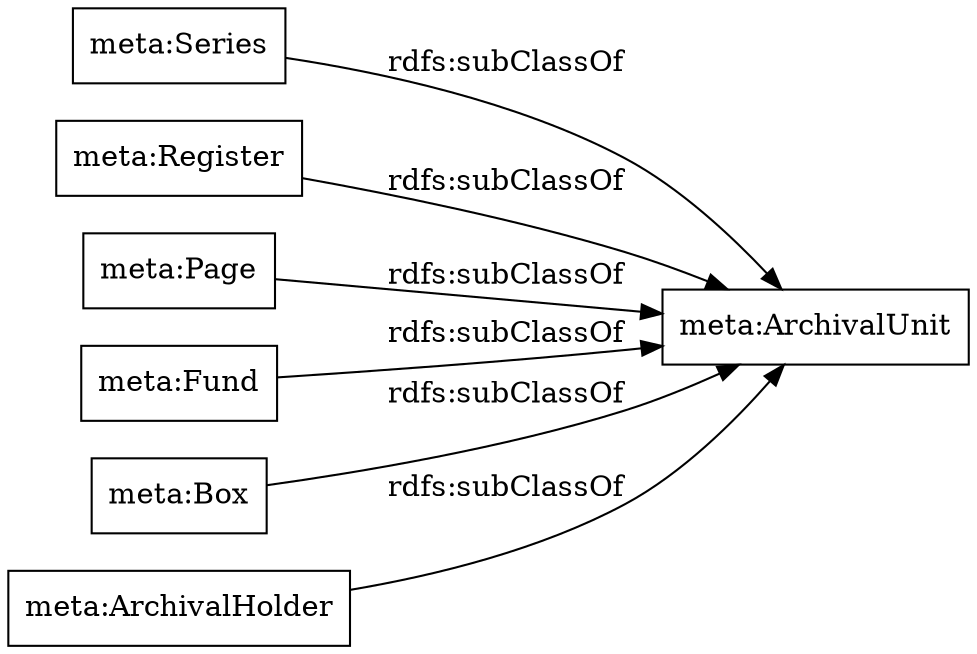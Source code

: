 digraph ar2dtool_diagram { 
rankdir=LR;
size="1000"
node [shape = rectangle, color="black"]; "meta:Series" "meta:Register" "meta:Page" "meta:Fund" "meta:Box" "meta:ArchivalUnit" "meta:ArchivalHolder" ; /*classes style*/
	"meta:Page" -> "meta:ArchivalUnit" [ label = "rdfs:subClassOf" ];
	"meta:Series" -> "meta:ArchivalUnit" [ label = "rdfs:subClassOf" ];
	"meta:ArchivalHolder" -> "meta:ArchivalUnit" [ label = "rdfs:subClassOf" ];
	"meta:Register" -> "meta:ArchivalUnit" [ label = "rdfs:subClassOf" ];
	"meta:Fund" -> "meta:ArchivalUnit" [ label = "rdfs:subClassOf" ];
	"meta:Box" -> "meta:ArchivalUnit" [ label = "rdfs:subClassOf" ];

}
